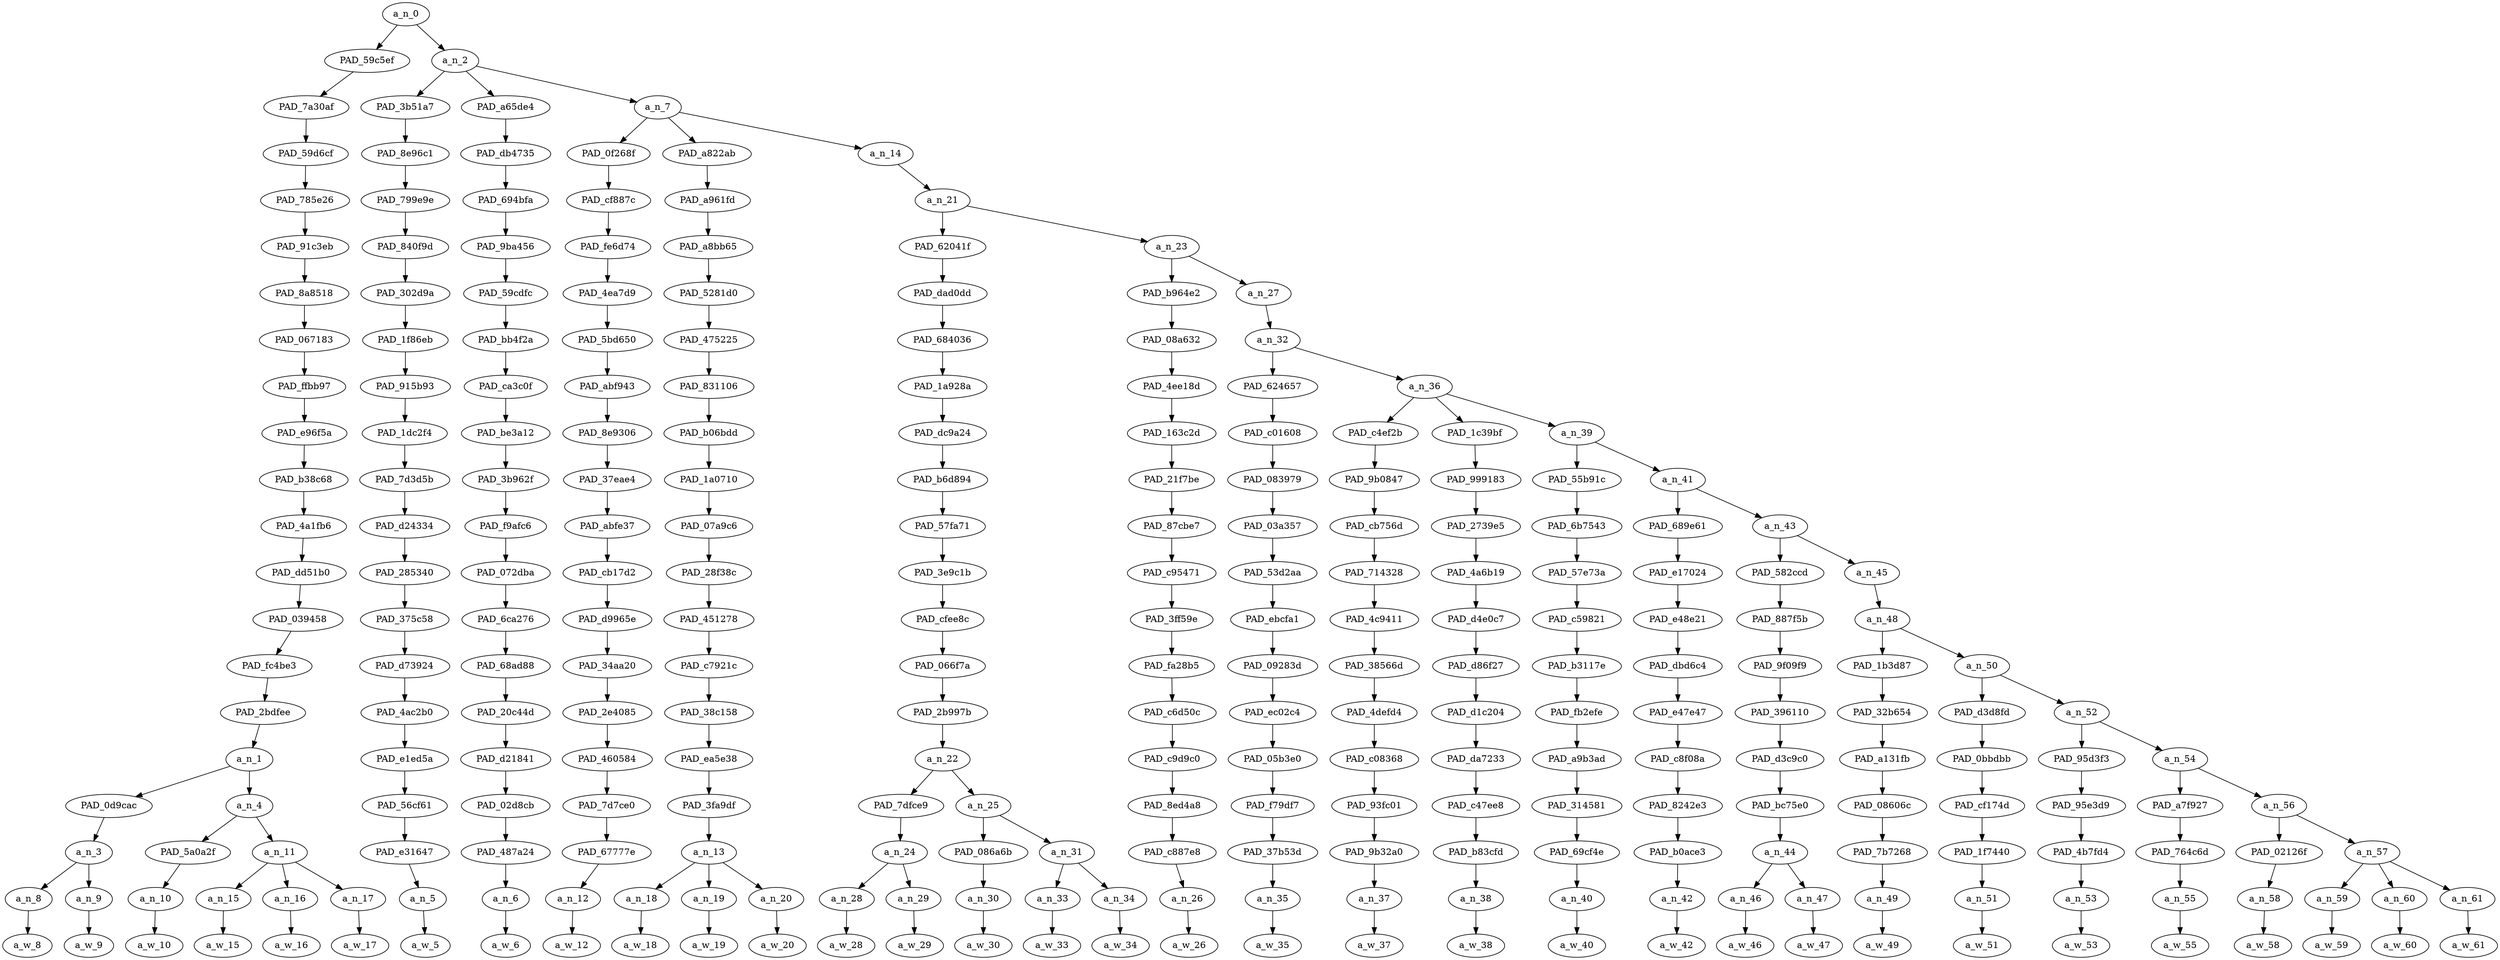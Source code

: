 strict digraph "" {
	a_n_0	[div_dir=1,
		index=0,
		level=20,
		pos="4.922905815972222,20!",
		text_span="[0, 1, 2, 3, 4, 5, 6, 7, 8, 9, 10, 11, 12, 13, 14, 15, 16, 17, 18, 19, 20, 21, 22, 23, 24, 25, 26, 27, 28, 29, 30, 31, 32]",
		value=1.00000000];
	PAD_59c5ef	[div_dir=1,
		index=0,
		level=19,
		pos="1.75,19!",
		text_span="[0, 1, 2, 3, 4, 5]",
		value=0.26150409];
	a_n_0 -> PAD_59c5ef;
	a_n_2	[div_dir=1,
		index=1,
		level=19,
		pos="8.095811631944445,19!",
		text_span="[6, 7, 8, 9, 10, 11, 12, 13, 14, 15, 16, 17, 18, 19, 20, 21, 22, 23, 24, 25, 26, 27, 28, 29, 30, 31, 32]",
		value=0.73830530];
	a_n_0 -> a_n_2;
	PAD_7a30af	[div_dir=1,
		index=0,
		level=18,
		pos="1.75,18!",
		text_span="[0, 1, 2, 3, 4, 5]",
		value=0.26150409];
	PAD_59c5ef -> PAD_7a30af;
	PAD_59d6cf	[div_dir=1,
		index=0,
		level=17,
		pos="1.75,17!",
		text_span="[0, 1, 2, 3, 4, 5]",
		value=0.26150409];
	PAD_7a30af -> PAD_59d6cf;
	PAD_785e26	[div_dir=1,
		index=0,
		level=16,
		pos="1.75,16!",
		text_span="[0, 1, 2, 3, 4, 5]",
		value=0.26150409];
	PAD_59d6cf -> PAD_785e26;
	PAD_91c3eb	[div_dir=1,
		index=0,
		level=15,
		pos="1.75,15!",
		text_span="[0, 1, 2, 3, 4, 5]",
		value=0.26150409];
	PAD_785e26 -> PAD_91c3eb;
	PAD_8a8518	[div_dir=1,
		index=0,
		level=14,
		pos="1.75,14!",
		text_span="[0, 1, 2, 3, 4, 5]",
		value=0.26150409];
	PAD_91c3eb -> PAD_8a8518;
	PAD_067183	[div_dir=1,
		index=0,
		level=13,
		pos="1.75,13!",
		text_span="[0, 1, 2, 3, 4, 5]",
		value=0.26150409];
	PAD_8a8518 -> PAD_067183;
	PAD_ffbb97	[div_dir=1,
		index=0,
		level=12,
		pos="1.75,12!",
		text_span="[0, 1, 2, 3, 4, 5]",
		value=0.26150409];
	PAD_067183 -> PAD_ffbb97;
	PAD_e96f5a	[div_dir=1,
		index=0,
		level=11,
		pos="1.75,11!",
		text_span="[0, 1, 2, 3, 4, 5]",
		value=0.26150409];
	PAD_ffbb97 -> PAD_e96f5a;
	PAD_b38c68	[div_dir=1,
		index=0,
		level=10,
		pos="1.75,10!",
		text_span="[0, 1, 2, 3, 4, 5]",
		value=0.26150409];
	PAD_e96f5a -> PAD_b38c68;
	PAD_4a1fb6	[div_dir=1,
		index=0,
		level=9,
		pos="1.75,9!",
		text_span="[0, 1, 2, 3, 4, 5]",
		value=0.26150409];
	PAD_b38c68 -> PAD_4a1fb6;
	PAD_dd51b0	[div_dir=1,
		index=0,
		level=8,
		pos="1.75,8!",
		text_span="[0, 1, 2, 3, 4, 5]",
		value=0.26150409];
	PAD_4a1fb6 -> PAD_dd51b0;
	PAD_039458	[div_dir=1,
		index=0,
		level=7,
		pos="1.75,7!",
		text_span="[0, 1, 2, 3, 4, 5]",
		value=0.26150409];
	PAD_dd51b0 -> PAD_039458;
	PAD_fc4be3	[div_dir=1,
		index=0,
		level=6,
		pos="1.75,6!",
		text_span="[0, 1, 2, 3, 4, 5]",
		value=0.26150409];
	PAD_039458 -> PAD_fc4be3;
	PAD_2bdfee	[div_dir=1,
		index=0,
		level=5,
		pos="1.75,5!",
		text_span="[0, 1, 2, 3, 4, 5]",
		value=0.26150409];
	PAD_fc4be3 -> PAD_2bdfee;
	a_n_1	[div_dir=1,
		index=0,
		level=4,
		pos="1.75,4!",
		text_span="[0, 1, 2, 3, 4, 5]",
		value=0.26150409];
	PAD_2bdfee -> a_n_1;
	PAD_0d9cac	[div_dir=1,
		index=0,
		level=3,
		pos="0.5,3!",
		text_span="[0, 1]",
		value=0.12715921];
	a_n_1 -> PAD_0d9cac;
	a_n_4	[div_dir=1,
		index=1,
		level=3,
		pos="3.0,3!",
		text_span="[2, 3, 4, 5]",
		value=0.13417190];
	a_n_1 -> a_n_4;
	a_n_3	[div_dir=1,
		index=0,
		level=2,
		pos="0.5,2!",
		text_span="[0, 1]",
		value=0.12715921];
	PAD_0d9cac -> a_n_3;
	a_n_8	[div_dir=1,
		index=0,
		level=1,
		pos="0.0,1!",
		text_span="[0]",
		value=0.07599065];
	a_n_3 -> a_n_8;
	a_n_9	[div_dir=1,
		index=1,
		level=1,
		pos="1.0,1!",
		text_span="[1]",
		value=0.05089942];
	a_n_3 -> a_n_9;
	a_w_8	[div_dir=0,
		index=0,
		level=0,
		pos="0,0!",
		text_span="[0]",
		value="<user>"];
	a_n_8 -> a_w_8;
	a_w_9	[div_dir=0,
		index=1,
		level=0,
		pos="1,0!",
		text_span="[1]",
		value=look];
	a_n_9 -> a_w_9;
	PAD_5a0a2f	[div_dir=1,
		index=1,
		level=2,
		pos="2.0,2!",
		text_span="[2]",
		value=0.02992748];
	a_n_4 -> PAD_5a0a2f;
	a_n_11	[div_dir=1,
		index=2,
		level=2,
		pos="4.0,2!",
		text_span="[3, 4, 5]",
		value=0.10419404];
	a_n_4 -> a_n_11;
	a_n_10	[div_dir=1,
		index=2,
		level=1,
		pos="2.0,1!",
		text_span="[2]",
		value=0.02992748];
	PAD_5a0a2f -> a_n_10;
	a_w_10	[div_dir=0,
		index=2,
		level=0,
		pos="2,0!",
		text_span="[2]",
		value=at];
	a_n_10 -> a_w_10;
	a_n_15	[div_dir=1,
		index=3,
		level=1,
		pos="3.0,1!",
		text_span="[3]",
		value=0.02889941];
	a_n_11 -> a_n_15;
	a_n_16	[div_dir=1,
		index=4,
		level=1,
		pos="4.0,1!",
		text_span="[4]",
		value=0.03746445];
	a_n_11 -> a_n_16;
	a_n_17	[div_dir=-1,
		index=5,
		level=1,
		pos="5.0,1!",
		text_span="[5]",
		value=0.03781536];
	a_n_11 -> a_n_17;
	a_w_15	[div_dir=0,
		index=3,
		level=0,
		pos="3,0!",
		text_span="[3]",
		value=the];
	a_n_15 -> a_w_15;
	a_w_16	[div_dir=0,
		index=4,
		level=0,
		pos="4,0!",
		text_span="[4]",
		value=video];
	a_n_16 -> a_w_16;
	a_w_17	[div_dir=0,
		index=5,
		level=0,
		pos="5,0!",
		text_span="[5]",
		value=spencer];
	a_n_17 -> a_w_17;
	PAD_3b51a7	[div_dir=1,
		index=1,
		level=18,
		pos="6.0,18!",
		text_span="[6]",
		value=0.02157954];
	a_n_2 -> PAD_3b51a7;
	PAD_a65de4	[div_dir=1,
		index=2,
		level=18,
		pos="7.0,18!",
		text_span="[7]",
		value=0.01886965];
	a_n_2 -> PAD_a65de4;
	a_n_7	[div_dir=1,
		index=3,
		level=18,
		pos="11.287434895833334,18!",
		text_span="[8, 9, 10, 11, 12, 13, 14, 15, 16, 17, 18, 19, 20, 21, 22, 23, 24, 25, 26, 27, 28, 29, 30, 31, 32]",
		value=0.69772197];
	a_n_2 -> a_n_7;
	PAD_8e96c1	[div_dir=1,
		index=1,
		level=17,
		pos="6.0,17!",
		text_span="[6]",
		value=0.02157954];
	PAD_3b51a7 -> PAD_8e96c1;
	PAD_799e9e	[div_dir=1,
		index=1,
		level=16,
		pos="6.0,16!",
		text_span="[6]",
		value=0.02157954];
	PAD_8e96c1 -> PAD_799e9e;
	PAD_840f9d	[div_dir=1,
		index=1,
		level=15,
		pos="6.0,15!",
		text_span="[6]",
		value=0.02157954];
	PAD_799e9e -> PAD_840f9d;
	PAD_302d9a	[div_dir=1,
		index=1,
		level=14,
		pos="6.0,14!",
		text_span="[6]",
		value=0.02157954];
	PAD_840f9d -> PAD_302d9a;
	PAD_1f86eb	[div_dir=1,
		index=1,
		level=13,
		pos="6.0,13!",
		text_span="[6]",
		value=0.02157954];
	PAD_302d9a -> PAD_1f86eb;
	PAD_915b93	[div_dir=1,
		index=1,
		level=12,
		pos="6.0,12!",
		text_span="[6]",
		value=0.02157954];
	PAD_1f86eb -> PAD_915b93;
	PAD_1dc2f4	[div_dir=1,
		index=1,
		level=11,
		pos="6.0,11!",
		text_span="[6]",
		value=0.02157954];
	PAD_915b93 -> PAD_1dc2f4;
	PAD_7d3d5b	[div_dir=1,
		index=1,
		level=10,
		pos="6.0,10!",
		text_span="[6]",
		value=0.02157954];
	PAD_1dc2f4 -> PAD_7d3d5b;
	PAD_d24334	[div_dir=1,
		index=1,
		level=9,
		pos="6.0,9!",
		text_span="[6]",
		value=0.02157954];
	PAD_7d3d5b -> PAD_d24334;
	PAD_285340	[div_dir=1,
		index=1,
		level=8,
		pos="6.0,8!",
		text_span="[6]",
		value=0.02157954];
	PAD_d24334 -> PAD_285340;
	PAD_375c58	[div_dir=1,
		index=1,
		level=7,
		pos="6.0,7!",
		text_span="[6]",
		value=0.02157954];
	PAD_285340 -> PAD_375c58;
	PAD_d73924	[div_dir=1,
		index=1,
		level=6,
		pos="6.0,6!",
		text_span="[6]",
		value=0.02157954];
	PAD_375c58 -> PAD_d73924;
	PAD_4ac2b0	[div_dir=1,
		index=1,
		level=5,
		pos="6.0,5!",
		text_span="[6]",
		value=0.02157954];
	PAD_d73924 -> PAD_4ac2b0;
	PAD_e1ed5a	[div_dir=1,
		index=1,
		level=4,
		pos="6.0,4!",
		text_span="[6]",
		value=0.02157954];
	PAD_4ac2b0 -> PAD_e1ed5a;
	PAD_56cf61	[div_dir=1,
		index=2,
		level=3,
		pos="6.0,3!",
		text_span="[6]",
		value=0.02157954];
	PAD_e1ed5a -> PAD_56cf61;
	PAD_e31647	[div_dir=1,
		index=3,
		level=2,
		pos="6.0,2!",
		text_span="[6]",
		value=0.02157954];
	PAD_56cf61 -> PAD_e31647;
	a_n_5	[div_dir=1,
		index=6,
		level=1,
		pos="6.0,1!",
		text_span="[6]",
		value=0.02157954];
	PAD_e31647 -> a_n_5;
	a_w_5	[div_dir=0,
		index=6,
		level=0,
		pos="6,0!",
		text_span="[6]",
		value=did];
	a_n_5 -> a_w_5;
	PAD_db4735	[div_dir=1,
		index=2,
		level=17,
		pos="7.0,17!",
		text_span="[7]",
		value=0.01886965];
	PAD_a65de4 -> PAD_db4735;
	PAD_694bfa	[div_dir=1,
		index=2,
		level=16,
		pos="7.0,16!",
		text_span="[7]",
		value=0.01886965];
	PAD_db4735 -> PAD_694bfa;
	PAD_9ba456	[div_dir=1,
		index=2,
		level=15,
		pos="7.0,15!",
		text_span="[7]",
		value=0.01886965];
	PAD_694bfa -> PAD_9ba456;
	PAD_59cdfc	[div_dir=1,
		index=2,
		level=14,
		pos="7.0,14!",
		text_span="[7]",
		value=0.01886965];
	PAD_9ba456 -> PAD_59cdfc;
	PAD_bb4f2a	[div_dir=1,
		index=2,
		level=13,
		pos="7.0,13!",
		text_span="[7]",
		value=0.01886965];
	PAD_59cdfc -> PAD_bb4f2a;
	PAD_ca3c0f	[div_dir=1,
		index=2,
		level=12,
		pos="7.0,12!",
		text_span="[7]",
		value=0.01886965];
	PAD_bb4f2a -> PAD_ca3c0f;
	PAD_be3a12	[div_dir=1,
		index=2,
		level=11,
		pos="7.0,11!",
		text_span="[7]",
		value=0.01886965];
	PAD_ca3c0f -> PAD_be3a12;
	PAD_3b962f	[div_dir=1,
		index=2,
		level=10,
		pos="7.0,10!",
		text_span="[7]",
		value=0.01886965];
	PAD_be3a12 -> PAD_3b962f;
	PAD_f9afc6	[div_dir=1,
		index=2,
		level=9,
		pos="7.0,9!",
		text_span="[7]",
		value=0.01886965];
	PAD_3b962f -> PAD_f9afc6;
	PAD_072dba	[div_dir=1,
		index=2,
		level=8,
		pos="7.0,8!",
		text_span="[7]",
		value=0.01886965];
	PAD_f9afc6 -> PAD_072dba;
	PAD_6ca276	[div_dir=1,
		index=2,
		level=7,
		pos="7.0,7!",
		text_span="[7]",
		value=0.01886965];
	PAD_072dba -> PAD_6ca276;
	PAD_68ad88	[div_dir=1,
		index=2,
		level=6,
		pos="7.0,6!",
		text_span="[7]",
		value=0.01886965];
	PAD_6ca276 -> PAD_68ad88;
	PAD_20c44d	[div_dir=1,
		index=2,
		level=5,
		pos="7.0,5!",
		text_span="[7]",
		value=0.01886965];
	PAD_68ad88 -> PAD_20c44d;
	PAD_d21841	[div_dir=1,
		index=2,
		level=4,
		pos="7.0,4!",
		text_span="[7]",
		value=0.01886965];
	PAD_20c44d -> PAD_d21841;
	PAD_02d8cb	[div_dir=1,
		index=3,
		level=3,
		pos="7.0,3!",
		text_span="[7]",
		value=0.01886965];
	PAD_d21841 -> PAD_02d8cb;
	PAD_487a24	[div_dir=1,
		index=4,
		level=2,
		pos="7.0,2!",
		text_span="[7]",
		value=0.01886965];
	PAD_02d8cb -> PAD_487a24;
	a_n_6	[div_dir=1,
		index=7,
		level=1,
		pos="7.0,1!",
		text_span="[7]",
		value=0.01886965];
	PAD_487a24 -> a_n_6;
	a_w_6	[div_dir=0,
		index=7,
		level=0,
		pos="7,0!",
		text_span="[7]",
		value=not];
	a_n_6 -> a_w_6;
	PAD_0f268f	[div_dir=-1,
		index=3,
		level=17,
		pos="8.0,17!",
		text_span="[8]",
		value=0.01934427];
	a_n_7 -> PAD_0f268f;
	PAD_a822ab	[div_dir=-1,
		index=4,
		level=17,
		pos="10.0,17!",
		text_span="[9, 10, 11]",
		value=0.12820394];
	a_n_7 -> PAD_a822ab;
	a_n_14	[div_dir=1,
		index=5,
		level=17,
		pos="15.8623046875,17!",
		text_span="[12, 13, 14, 15, 16, 17, 18, 19, 20, 21, 22, 23, 24, 25, 26, 27, 28, 29, 30, 31, 32]",
		value=0.55005012];
	a_n_7 -> a_n_14;
	PAD_cf887c	[div_dir=-1,
		index=3,
		level=16,
		pos="8.0,16!",
		text_span="[8]",
		value=0.01934427];
	PAD_0f268f -> PAD_cf887c;
	PAD_fe6d74	[div_dir=-1,
		index=3,
		level=15,
		pos="8.0,15!",
		text_span="[8]",
		value=0.01934427];
	PAD_cf887c -> PAD_fe6d74;
	PAD_4ea7d9	[div_dir=-1,
		index=3,
		level=14,
		pos="8.0,14!",
		text_span="[8]",
		value=0.01934427];
	PAD_fe6d74 -> PAD_4ea7d9;
	PAD_5bd650	[div_dir=-1,
		index=3,
		level=13,
		pos="8.0,13!",
		text_span="[8]",
		value=0.01934427];
	PAD_4ea7d9 -> PAD_5bd650;
	PAD_abf943	[div_dir=-1,
		index=3,
		level=12,
		pos="8.0,12!",
		text_span="[8]",
		value=0.01934427];
	PAD_5bd650 -> PAD_abf943;
	PAD_8e9306	[div_dir=-1,
		index=3,
		level=11,
		pos="8.0,11!",
		text_span="[8]",
		value=0.01934427];
	PAD_abf943 -> PAD_8e9306;
	PAD_37eae4	[div_dir=-1,
		index=3,
		level=10,
		pos="8.0,10!",
		text_span="[8]",
		value=0.01934427];
	PAD_8e9306 -> PAD_37eae4;
	PAD_abfe37	[div_dir=-1,
		index=3,
		level=9,
		pos="8.0,9!",
		text_span="[8]",
		value=0.01934427];
	PAD_37eae4 -> PAD_abfe37;
	PAD_cb17d2	[div_dir=-1,
		index=3,
		level=8,
		pos="8.0,8!",
		text_span="[8]",
		value=0.01934427];
	PAD_abfe37 -> PAD_cb17d2;
	PAD_d9965e	[div_dir=-1,
		index=3,
		level=7,
		pos="8.0,7!",
		text_span="[8]",
		value=0.01934427];
	PAD_cb17d2 -> PAD_d9965e;
	PAD_34aa20	[div_dir=-1,
		index=3,
		level=6,
		pos="8.0,6!",
		text_span="[8]",
		value=0.01934427];
	PAD_d9965e -> PAD_34aa20;
	PAD_2e4085	[div_dir=-1,
		index=3,
		level=5,
		pos="8.0,5!",
		text_span="[8]",
		value=0.01934427];
	PAD_34aa20 -> PAD_2e4085;
	PAD_460584	[div_dir=-1,
		index=3,
		level=4,
		pos="8.0,4!",
		text_span="[8]",
		value=0.01934427];
	PAD_2e4085 -> PAD_460584;
	PAD_7d7ce0	[div_dir=-1,
		index=4,
		level=3,
		pos="8.0,3!",
		text_span="[8]",
		value=0.01934427];
	PAD_460584 -> PAD_7d7ce0;
	PAD_67777e	[div_dir=-1,
		index=5,
		level=2,
		pos="8.0,2!",
		text_span="[8]",
		value=0.01934427];
	PAD_7d7ce0 -> PAD_67777e;
	a_n_12	[div_dir=-1,
		index=8,
		level=1,
		pos="8.0,1!",
		text_span="[8]",
		value=0.01934427];
	PAD_67777e -> a_n_12;
	a_w_12	[div_dir=0,
		index=8,
		level=0,
		pos="8,0!",
		text_span="[8]",
		value=do];
	a_n_12 -> a_w_12;
	PAD_a961fd	[div_dir=-1,
		index=4,
		level=16,
		pos="10.0,16!",
		text_span="[9, 10, 11]",
		value=0.12820394];
	PAD_a822ab -> PAD_a961fd;
	PAD_a8bb65	[div_dir=-1,
		index=4,
		level=15,
		pos="10.0,15!",
		text_span="[9, 10, 11]",
		value=0.12820394];
	PAD_a961fd -> PAD_a8bb65;
	PAD_5281d0	[div_dir=-1,
		index=4,
		level=14,
		pos="10.0,14!",
		text_span="[9, 10, 11]",
		value=0.12820394];
	PAD_a8bb65 -> PAD_5281d0;
	PAD_475225	[div_dir=-1,
		index=4,
		level=13,
		pos="10.0,13!",
		text_span="[9, 10, 11]",
		value=0.12820394];
	PAD_5281d0 -> PAD_475225;
	PAD_831106	[div_dir=-1,
		index=4,
		level=12,
		pos="10.0,12!",
		text_span="[9, 10, 11]",
		value=0.12820394];
	PAD_475225 -> PAD_831106;
	PAD_b06bdd	[div_dir=-1,
		index=4,
		level=11,
		pos="10.0,11!",
		text_span="[9, 10, 11]",
		value=0.12820394];
	PAD_831106 -> PAD_b06bdd;
	PAD_1a0710	[div_dir=-1,
		index=4,
		level=10,
		pos="10.0,10!",
		text_span="[9, 10, 11]",
		value=0.12820394];
	PAD_b06bdd -> PAD_1a0710;
	PAD_07a9c6	[div_dir=-1,
		index=4,
		level=9,
		pos="10.0,9!",
		text_span="[9, 10, 11]",
		value=0.12820394];
	PAD_1a0710 -> PAD_07a9c6;
	PAD_28f38c	[div_dir=-1,
		index=4,
		level=8,
		pos="10.0,8!",
		text_span="[9, 10, 11]",
		value=0.12820394];
	PAD_07a9c6 -> PAD_28f38c;
	PAD_451278	[div_dir=-1,
		index=4,
		level=7,
		pos="10.0,7!",
		text_span="[9, 10, 11]",
		value=0.12820394];
	PAD_28f38c -> PAD_451278;
	PAD_c7921c	[div_dir=-1,
		index=4,
		level=6,
		pos="10.0,6!",
		text_span="[9, 10, 11]",
		value=0.12820394];
	PAD_451278 -> PAD_c7921c;
	PAD_38c158	[div_dir=-1,
		index=4,
		level=5,
		pos="10.0,5!",
		text_span="[9, 10, 11]",
		value=0.12820394];
	PAD_c7921c -> PAD_38c158;
	PAD_ea5e38	[div_dir=-1,
		index=4,
		level=4,
		pos="10.0,4!",
		text_span="[9, 10, 11]",
		value=0.12820394];
	PAD_38c158 -> PAD_ea5e38;
	PAD_3fa9df	[div_dir=-1,
		index=5,
		level=3,
		pos="10.0,3!",
		text_span="[9, 10, 11]",
		value=0.12820394];
	PAD_ea5e38 -> PAD_3fa9df;
	a_n_13	[div_dir=-1,
		index=6,
		level=2,
		pos="10.0,2!",
		text_span="[9, 10, 11]",
		value=0.12820394];
	PAD_3fa9df -> a_n_13;
	a_n_18	[div_dir=1,
		index=9,
		level=1,
		pos="9.0,1!",
		text_span="[9]",
		value=0.02279839];
	a_n_13 -> a_n_18;
	a_n_19	[div_dir=-1,
		index=10,
		level=1,
		pos="10.0,1!",
		text_span="[10]",
		value=0.07036599];
	a_n_13 -> a_n_19;
	a_n_20	[div_dir=1,
		index=11,
		level=1,
		pos="11.0,1!",
		text_span="[11]",
		value=0.03497830];
	a_n_13 -> a_n_20;
	a_w_18	[div_dir=0,
		index=9,
		level=0,
		pos="9,0!",
		text_span="[9]",
		value=a];
	a_n_18 -> a_w_18;
	a_w_19	[div_dir=0,
		index=10,
		level=0,
		pos="10,0!",
		text_span="[10]",
		value=nazi];
	a_n_19 -> a_w_19;
	a_w_20	[div_dir=0,
		index=11,
		level=0,
		pos="11,0!",
		text_span="[11]",
		value=salute];
	a_n_20 -> a_w_20;
	a_n_21	[div_dir=1,
		index=5,
		level=16,
		pos="15.8623046875,16!",
		text_span="[12, 13, 14, 15, 16, 17, 18, 19, 20, 21, 22, 23, 24, 25, 26, 27, 28, 29, 30, 31, 32]",
		value=0.54988863];
	a_n_14 -> a_n_21;
	PAD_62041f	[div_dir=1,
		index=5,
		level=15,
		pos="13.625,15!",
		text_span="[12, 13, 14, 15, 16]",
		value=0.11213892];
	a_n_21 -> PAD_62041f;
	a_n_23	[div_dir=1,
		index=6,
		level=15,
		pos="18.099609375,15!",
		text_span="[17, 18, 19, 20, 21, 22, 23, 24, 25, 26, 27, 28, 29, 30, 31, 32]",
		value=0.43758822];
	a_n_21 -> a_n_23;
	PAD_dad0dd	[div_dir=1,
		index=5,
		level=14,
		pos="13.625,14!",
		text_span="[12, 13, 14, 15, 16]",
		value=0.11213892];
	PAD_62041f -> PAD_dad0dd;
	PAD_684036	[div_dir=1,
		index=5,
		level=13,
		pos="13.625,13!",
		text_span="[12, 13, 14, 15, 16]",
		value=0.11213892];
	PAD_dad0dd -> PAD_684036;
	PAD_1a928a	[div_dir=1,
		index=5,
		level=12,
		pos="13.625,12!",
		text_span="[12, 13, 14, 15, 16]",
		value=0.11213892];
	PAD_684036 -> PAD_1a928a;
	PAD_dc9a24	[div_dir=1,
		index=5,
		level=11,
		pos="13.625,11!",
		text_span="[12, 13, 14, 15, 16]",
		value=0.11213892];
	PAD_1a928a -> PAD_dc9a24;
	PAD_b6d894	[div_dir=1,
		index=5,
		level=10,
		pos="13.625,10!",
		text_span="[12, 13, 14, 15, 16]",
		value=0.11213892];
	PAD_dc9a24 -> PAD_b6d894;
	PAD_57fa71	[div_dir=1,
		index=5,
		level=9,
		pos="13.625,9!",
		text_span="[12, 13, 14, 15, 16]",
		value=0.11213892];
	PAD_b6d894 -> PAD_57fa71;
	PAD_3e9c1b	[div_dir=1,
		index=5,
		level=8,
		pos="13.625,8!",
		text_span="[12, 13, 14, 15, 16]",
		value=0.11213892];
	PAD_57fa71 -> PAD_3e9c1b;
	PAD_cfee8c	[div_dir=1,
		index=5,
		level=7,
		pos="13.625,7!",
		text_span="[12, 13, 14, 15, 16]",
		value=0.11213892];
	PAD_3e9c1b -> PAD_cfee8c;
	PAD_066f7a	[div_dir=1,
		index=5,
		level=6,
		pos="13.625,6!",
		text_span="[12, 13, 14, 15, 16]",
		value=0.11213892];
	PAD_cfee8c -> PAD_066f7a;
	PAD_2b997b	[div_dir=1,
		index=5,
		level=5,
		pos="13.625,5!",
		text_span="[12, 13, 14, 15, 16]",
		value=0.11213892];
	PAD_066f7a -> PAD_2b997b;
	a_n_22	[div_dir=1,
		index=5,
		level=4,
		pos="13.625,4!",
		text_span="[12, 13, 14, 15, 16]",
		value=0.11213892];
	PAD_2b997b -> a_n_22;
	PAD_7dfce9	[div_dir=1,
		index=6,
		level=3,
		pos="12.5,3!",
		text_span="[12, 13]",
		value=0.04553503];
	a_n_22 -> PAD_7dfce9;
	a_n_25	[div_dir=1,
		index=7,
		level=3,
		pos="14.75,3!",
		text_span="[14, 15, 16]",
		value=0.06642541];
	a_n_22 -> a_n_25;
	a_n_24	[div_dir=1,
		index=7,
		level=2,
		pos="12.5,2!",
		text_span="[12, 13]",
		value=0.04553503];
	PAD_7dfce9 -> a_n_24;
	a_n_28	[div_dir=1,
		index=12,
		level=1,
		pos="12.0,1!",
		text_span="[12]",
		value=0.02069393];
	a_n_24 -> a_n_28;
	a_n_29	[div_dir=1,
		index=13,
		level=1,
		pos="13.0,1!",
		text_span="[13]",
		value=0.02474495];
	a_n_24 -> a_n_29;
	a_w_28	[div_dir=0,
		index=12,
		level=0,
		pos="12,0!",
		text_span="[12]",
		value=a1];
	a_n_28 -> a_w_28;
	a_w_29	[div_dir=0,
		index=13,
		level=0,
		pos="13,0!",
		text_span="[13]",
		value=few];
	a_n_29 -> a_w_29;
	PAD_086a6b	[div_dir=1,
		index=8,
		level=2,
		pos="14.0,2!",
		text_span="[14]",
		value=0.01981079];
	a_n_25 -> PAD_086a6b;
	a_n_31	[div_dir=1,
		index=9,
		level=2,
		pos="15.5,2!",
		text_span="[15, 16]",
		value=0.04646235];
	a_n_25 -> a_n_31;
	a_n_30	[div_dir=1,
		index=14,
		level=1,
		pos="14.0,1!",
		text_span="[14]",
		value=0.01981079];
	PAD_086a6b -> a_n_30;
	a_w_30	[div_dir=0,
		index=14,
		level=0,
		pos="14,0!",
		text_span="[14]",
		value=in];
	a_n_30 -> a_w_30;
	a_n_33	[div_dir=1,
		index=15,
		level=1,
		pos="15.0,1!",
		text_span="[15]",
		value=0.02088132];
	a_n_31 -> a_n_33;
	a_n_34	[div_dir=1,
		index=16,
		level=1,
		pos="16.0,1!",
		text_span="[16]",
		value=0.02544482];
	a_n_31 -> a_n_34;
	a_w_33	[div_dir=0,
		index=15,
		level=0,
		pos="15,0!",
		text_span="[15]",
		value=the1];
	a_n_33 -> a_w_33;
	a_w_34	[div_dir=0,
		index=16,
		level=0,
		pos="16,0!",
		text_span="[16]",
		value=audience];
	a_n_34 -> a_w_34;
	PAD_b964e2	[div_dir=1,
		index=6,
		level=14,
		pos="17.0,14!",
		text_span="[17]",
		value=0.02261497];
	a_n_23 -> PAD_b964e2;
	a_n_27	[div_dir=1,
		index=7,
		level=14,
		pos="19.19921875,14!",
		text_span="[18, 19, 20, 21, 22, 23, 24, 25, 26, 27, 28, 29, 30, 31, 32]",
		value=0.41488624];
	a_n_23 -> a_n_27;
	PAD_08a632	[div_dir=1,
		index=6,
		level=13,
		pos="17.0,13!",
		text_span="[17]",
		value=0.02261497];
	PAD_b964e2 -> PAD_08a632;
	PAD_4ee18d	[div_dir=1,
		index=6,
		level=12,
		pos="17.0,12!",
		text_span="[17]",
		value=0.02261497];
	PAD_08a632 -> PAD_4ee18d;
	PAD_163c2d	[div_dir=1,
		index=6,
		level=11,
		pos="17.0,11!",
		text_span="[17]",
		value=0.02261497];
	PAD_4ee18d -> PAD_163c2d;
	PAD_21f7be	[div_dir=1,
		index=6,
		level=10,
		pos="17.0,10!",
		text_span="[17]",
		value=0.02261497];
	PAD_163c2d -> PAD_21f7be;
	PAD_87cbe7	[div_dir=1,
		index=6,
		level=9,
		pos="17.0,9!",
		text_span="[17]",
		value=0.02261497];
	PAD_21f7be -> PAD_87cbe7;
	PAD_c95471	[div_dir=1,
		index=6,
		level=8,
		pos="17.0,8!",
		text_span="[17]",
		value=0.02261497];
	PAD_87cbe7 -> PAD_c95471;
	PAD_3ff59e	[div_dir=1,
		index=6,
		level=7,
		pos="17.0,7!",
		text_span="[17]",
		value=0.02261497];
	PAD_c95471 -> PAD_3ff59e;
	PAD_fa28b5	[div_dir=1,
		index=6,
		level=6,
		pos="17.0,6!",
		text_span="[17]",
		value=0.02261497];
	PAD_3ff59e -> PAD_fa28b5;
	PAD_c6d50c	[div_dir=1,
		index=6,
		level=5,
		pos="17.0,5!",
		text_span="[17]",
		value=0.02261497];
	PAD_fa28b5 -> PAD_c6d50c;
	PAD_c9d9c0	[div_dir=1,
		index=6,
		level=4,
		pos="17.0,4!",
		text_span="[17]",
		value=0.02261497];
	PAD_c6d50c -> PAD_c9d9c0;
	PAD_8ed4a8	[div_dir=1,
		index=8,
		level=3,
		pos="17.0,3!",
		text_span="[17]",
		value=0.02261497];
	PAD_c9d9c0 -> PAD_8ed4a8;
	PAD_c887e8	[div_dir=1,
		index=10,
		level=2,
		pos="17.0,2!",
		text_span="[17]",
		value=0.02261497];
	PAD_8ed4a8 -> PAD_c887e8;
	a_n_26	[div_dir=1,
		index=17,
		level=1,
		pos="17.0,1!",
		text_span="[17]",
		value=0.02261497];
	PAD_c887e8 -> a_n_26;
	a_w_26	[div_dir=0,
		index=17,
		level=0,
		pos="17,0!",
		text_span="[17]",
		value=did1];
	a_n_26 -> a_w_26;
	a_n_32	[div_dir=1,
		index=7,
		level=13,
		pos="19.19921875,13!",
		text_span="[18, 19, 20, 21, 22, 23, 24, 25, 26, 27, 28, 29, 30, 31, 32]",
		value=0.41482564];
	a_n_27 -> a_n_32;
	PAD_624657	[div_dir=-1,
		index=7,
		level=12,
		pos="18.0,12!",
		text_span="[18]",
		value=0.03038237];
	a_n_32 -> PAD_624657;
	a_n_36	[div_dir=1,
		index=8,
		level=12,
		pos="20.3984375,12!",
		text_span="[19, 20, 21, 22, 23, 24, 25, 26, 27, 28, 29, 30, 31, 32]",
		value=0.38438265];
	a_n_32 -> a_n_36;
	PAD_c01608	[div_dir=-1,
		index=7,
		level=11,
		pos="18.0,11!",
		text_span="[18]",
		value=0.03038237];
	PAD_624657 -> PAD_c01608;
	PAD_083979	[div_dir=-1,
		index=7,
		level=10,
		pos="18.0,10!",
		text_span="[18]",
		value=0.03038237];
	PAD_c01608 -> PAD_083979;
	PAD_03a357	[div_dir=-1,
		index=7,
		level=9,
		pos="18.0,9!",
		text_span="[18]",
		value=0.03038237];
	PAD_083979 -> PAD_03a357;
	PAD_53d2aa	[div_dir=-1,
		index=7,
		level=8,
		pos="18.0,8!",
		text_span="[18]",
		value=0.03038237];
	PAD_03a357 -> PAD_53d2aa;
	PAD_ebcfa1	[div_dir=-1,
		index=7,
		level=7,
		pos="18.0,7!",
		text_span="[18]",
		value=0.03038237];
	PAD_53d2aa -> PAD_ebcfa1;
	PAD_09283d	[div_dir=-1,
		index=7,
		level=6,
		pos="18.0,6!",
		text_span="[18]",
		value=0.03038237];
	PAD_ebcfa1 -> PAD_09283d;
	PAD_ec02c4	[div_dir=-1,
		index=7,
		level=5,
		pos="18.0,5!",
		text_span="[18]",
		value=0.03038237];
	PAD_09283d -> PAD_ec02c4;
	PAD_05b3e0	[div_dir=-1,
		index=7,
		level=4,
		pos="18.0,4!",
		text_span="[18]",
		value=0.03038237];
	PAD_ec02c4 -> PAD_05b3e0;
	PAD_f79df7	[div_dir=-1,
		index=9,
		level=3,
		pos="18.0,3!",
		text_span="[18]",
		value=0.03038237];
	PAD_05b3e0 -> PAD_f79df7;
	PAD_37b53d	[div_dir=-1,
		index=11,
		level=2,
		pos="18.0,2!",
		text_span="[18]",
		value=0.03038237];
	PAD_f79df7 -> PAD_37b53d;
	a_n_35	[div_dir=-1,
		index=18,
		level=1,
		pos="18.0,1!",
		text_span="[18]",
		value=0.03038237];
	PAD_37b53d -> a_n_35;
	a_w_35	[div_dir=0,
		index=18,
		level=0,
		pos="18,0!",
		text_span="[18]",
		value=spencer1];
	a_n_35 -> a_w_35;
	PAD_c4ef2b	[div_dir=1,
		index=8,
		level=11,
		pos="19.0,11!",
		text_span="[19]",
		value=0.02280072];
	a_n_36 -> PAD_c4ef2b;
	PAD_1c39bf	[div_dir=1,
		index=9,
		level=11,
		pos="20.0,11!",
		text_span="[20]",
		value=0.01757533];
	a_n_36 -> PAD_1c39bf;
	a_n_39	[div_dir=1,
		index=10,
		level=11,
		pos="22.1953125,11!",
		text_span="[21, 22, 23, 24, 25, 26, 27, 28, 29, 30, 31, 32]",
		value=0.34393656];
	a_n_36 -> a_n_39;
	PAD_9b0847	[div_dir=1,
		index=8,
		level=10,
		pos="19.0,10!",
		text_span="[19]",
		value=0.02280072];
	PAD_c4ef2b -> PAD_9b0847;
	PAD_cb756d	[div_dir=1,
		index=8,
		level=9,
		pos="19.0,9!",
		text_span="[19]",
		value=0.02280072];
	PAD_9b0847 -> PAD_cb756d;
	PAD_714328	[div_dir=1,
		index=8,
		level=8,
		pos="19.0,8!",
		text_span="[19]",
		value=0.02280072];
	PAD_cb756d -> PAD_714328;
	PAD_4c9411	[div_dir=1,
		index=8,
		level=7,
		pos="19.0,7!",
		text_span="[19]",
		value=0.02280072];
	PAD_714328 -> PAD_4c9411;
	PAD_38566d	[div_dir=1,
		index=8,
		level=6,
		pos="19.0,6!",
		text_span="[19]",
		value=0.02280072];
	PAD_4c9411 -> PAD_38566d;
	PAD_4defd4	[div_dir=1,
		index=8,
		level=5,
		pos="19.0,5!",
		text_span="[19]",
		value=0.02280072];
	PAD_38566d -> PAD_4defd4;
	PAD_c08368	[div_dir=1,
		index=8,
		level=4,
		pos="19.0,4!",
		text_span="[19]",
		value=0.02280072];
	PAD_4defd4 -> PAD_c08368;
	PAD_93fc01	[div_dir=1,
		index=10,
		level=3,
		pos="19.0,3!",
		text_span="[19]",
		value=0.02280072];
	PAD_c08368 -> PAD_93fc01;
	PAD_9b32a0	[div_dir=1,
		index=12,
		level=2,
		pos="19.0,2!",
		text_span="[19]",
		value=0.02280072];
	PAD_93fc01 -> PAD_9b32a0;
	a_n_37	[div_dir=1,
		index=19,
		level=1,
		pos="19.0,1!",
		text_span="[19]",
		value=0.02280072];
	PAD_9b32a0 -> a_n_37;
	a_w_37	[div_dir=0,
		index=19,
		level=0,
		pos="19,0!",
		text_span="[19]",
		value=is];
	a_n_37 -> a_w_37;
	PAD_999183	[div_dir=1,
		index=9,
		level=10,
		pos="20.0,10!",
		text_span="[20]",
		value=0.01757533];
	PAD_1c39bf -> PAD_999183;
	PAD_2739e5	[div_dir=1,
		index=9,
		level=9,
		pos="20.0,9!",
		text_span="[20]",
		value=0.01757533];
	PAD_999183 -> PAD_2739e5;
	PAD_4a6b19	[div_dir=1,
		index=9,
		level=8,
		pos="20.0,8!",
		text_span="[20]",
		value=0.01757533];
	PAD_2739e5 -> PAD_4a6b19;
	PAD_d4e0c7	[div_dir=1,
		index=9,
		level=7,
		pos="20.0,7!",
		text_span="[20]",
		value=0.01757533];
	PAD_4a6b19 -> PAD_d4e0c7;
	PAD_d86f27	[div_dir=1,
		index=9,
		level=6,
		pos="20.0,6!",
		text_span="[20]",
		value=0.01757533];
	PAD_d4e0c7 -> PAD_d86f27;
	PAD_d1c204	[div_dir=1,
		index=9,
		level=5,
		pos="20.0,5!",
		text_span="[20]",
		value=0.01757533];
	PAD_d86f27 -> PAD_d1c204;
	PAD_da7233	[div_dir=1,
		index=9,
		level=4,
		pos="20.0,4!",
		text_span="[20]",
		value=0.01757533];
	PAD_d1c204 -> PAD_da7233;
	PAD_c47ee8	[div_dir=1,
		index=11,
		level=3,
		pos="20.0,3!",
		text_span="[20]",
		value=0.01757533];
	PAD_da7233 -> PAD_c47ee8;
	PAD_b83cfd	[div_dir=1,
		index=13,
		level=2,
		pos="20.0,2!",
		text_span="[20]",
		value=0.01757533];
	PAD_c47ee8 -> PAD_b83cfd;
	a_n_38	[div_dir=1,
		index=20,
		level=1,
		pos="20.0,1!",
		text_span="[20]",
		value=0.01757533];
	PAD_b83cfd -> a_n_38;
	a_w_38	[div_dir=0,
		index=20,
		level=0,
		pos="20,0!",
		text_span="[20]",
		value=not1];
	a_n_38 -> a_w_38;
	PAD_55b91c	[div_dir=-1,
		index=10,
		level=10,
		pos="21.0,10!",
		text_span="[21]",
		value=0.02180683];
	a_n_39 -> PAD_55b91c;
	a_n_41	[div_dir=1,
		index=11,
		level=10,
		pos="23.390625,10!",
		text_span="[22, 23, 24, 25, 26, 27, 28, 29, 30, 31, 32]",
		value=0.32211176];
	a_n_39 -> a_n_41;
	PAD_6b7543	[div_dir=-1,
		index=10,
		level=9,
		pos="21.0,9!",
		text_span="[21]",
		value=0.02180683];
	PAD_55b91c -> PAD_6b7543;
	PAD_57e73a	[div_dir=-1,
		index=10,
		level=8,
		pos="21.0,8!",
		text_span="[21]",
		value=0.02180683];
	PAD_6b7543 -> PAD_57e73a;
	PAD_c59821	[div_dir=-1,
		index=10,
		level=7,
		pos="21.0,7!",
		text_span="[21]",
		value=0.02180683];
	PAD_57e73a -> PAD_c59821;
	PAD_b3117e	[div_dir=-1,
		index=10,
		level=6,
		pos="21.0,6!",
		text_span="[21]",
		value=0.02180683];
	PAD_c59821 -> PAD_b3117e;
	PAD_fb2efe	[div_dir=-1,
		index=10,
		level=5,
		pos="21.0,5!",
		text_span="[21]",
		value=0.02180683];
	PAD_b3117e -> PAD_fb2efe;
	PAD_a9b3ad	[div_dir=-1,
		index=10,
		level=4,
		pos="21.0,4!",
		text_span="[21]",
		value=0.02180683];
	PAD_fb2efe -> PAD_a9b3ad;
	PAD_314581	[div_dir=-1,
		index=12,
		level=3,
		pos="21.0,3!",
		text_span="[21]",
		value=0.02180683];
	PAD_a9b3ad -> PAD_314581;
	PAD_69cf4e	[div_dir=-1,
		index=14,
		level=2,
		pos="21.0,2!",
		text_span="[21]",
		value=0.02180683];
	PAD_314581 -> PAD_69cf4e;
	a_n_40	[div_dir=-1,
		index=21,
		level=1,
		pos="21.0,1!",
		text_span="[21]",
		value=0.02180683];
	PAD_69cf4e -> a_n_40;
	a_w_40	[div_dir=0,
		index=21,
		level=0,
		pos="21,0!",
		text_span="[21]",
		value=responsible];
	a_n_40 -> a_w_40;
	PAD_689e61	[div_dir=1,
		index=11,
		level=9,
		pos="22.0,9!",
		text_span="[22]",
		value=0.01741943];
	a_n_41 -> PAD_689e61;
	a_n_43	[div_dir=1,
		index=12,
		level=9,
		pos="24.78125,9!",
		text_span="[23, 24, 25, 26, 27, 28, 29, 30, 31, 32]",
		value=0.30465817];
	a_n_41 -> a_n_43;
	PAD_e17024	[div_dir=1,
		index=11,
		level=8,
		pos="22.0,8!",
		text_span="[22]",
		value=0.01741943];
	PAD_689e61 -> PAD_e17024;
	PAD_e48e21	[div_dir=1,
		index=11,
		level=7,
		pos="22.0,7!",
		text_span="[22]",
		value=0.01741943];
	PAD_e17024 -> PAD_e48e21;
	PAD_dbd6c4	[div_dir=1,
		index=11,
		level=6,
		pos="22.0,6!",
		text_span="[22]",
		value=0.01741943];
	PAD_e48e21 -> PAD_dbd6c4;
	PAD_e47e47	[div_dir=1,
		index=11,
		level=5,
		pos="22.0,5!",
		text_span="[22]",
		value=0.01741943];
	PAD_dbd6c4 -> PAD_e47e47;
	PAD_c8f08a	[div_dir=1,
		index=11,
		level=4,
		pos="22.0,4!",
		text_span="[22]",
		value=0.01741943];
	PAD_e47e47 -> PAD_c8f08a;
	PAD_8242e3	[div_dir=1,
		index=13,
		level=3,
		pos="22.0,3!",
		text_span="[22]",
		value=0.01741943];
	PAD_c8f08a -> PAD_8242e3;
	PAD_b0ace3	[div_dir=1,
		index=15,
		level=2,
		pos="22.0,2!",
		text_span="[22]",
		value=0.01741943];
	PAD_8242e3 -> PAD_b0ace3;
	a_n_42	[div_dir=1,
		index=22,
		level=1,
		pos="22.0,1!",
		text_span="[22]",
		value=0.01741943];
	PAD_b0ace3 -> a_n_42;
	a_w_42	[div_dir=0,
		index=22,
		level=0,
		pos="22,0!",
		text_span="[22]",
		value=for];
	a_n_42 -> a_w_42;
	PAD_582ccd	[div_dir=1,
		index=12,
		level=8,
		pos="23.5,8!",
		text_span="[23, 24]",
		value=0.04991307];
	a_n_43 -> PAD_582ccd;
	a_n_45	[div_dir=-1,
		index=13,
		level=8,
		pos="26.0625,8!",
		text_span="[25, 26, 27, 28, 29, 30, 31, 32]",
		value=0.25472916];
	a_n_43 -> a_n_45;
	PAD_887f5b	[div_dir=1,
		index=12,
		level=7,
		pos="23.5,7!",
		text_span="[23, 24]",
		value=0.04991307];
	PAD_582ccd -> PAD_887f5b;
	PAD_9f09f9	[div_dir=1,
		index=12,
		level=6,
		pos="23.5,6!",
		text_span="[23, 24]",
		value=0.04991307];
	PAD_887f5b -> PAD_9f09f9;
	PAD_396110	[div_dir=1,
		index=12,
		level=5,
		pos="23.5,5!",
		text_span="[23, 24]",
		value=0.04991307];
	PAD_9f09f9 -> PAD_396110;
	PAD_d3c9c0	[div_dir=1,
		index=12,
		level=4,
		pos="23.5,4!",
		text_span="[23, 24]",
		value=0.04991307];
	PAD_396110 -> PAD_d3c9c0;
	PAD_bc75e0	[div_dir=1,
		index=14,
		level=3,
		pos="23.5,3!",
		text_span="[23, 24]",
		value=0.04991307];
	PAD_d3c9c0 -> PAD_bc75e0;
	a_n_44	[div_dir=1,
		index=16,
		level=2,
		pos="23.5,2!",
		text_span="[23, 24]",
		value=0.04991307];
	PAD_bc75e0 -> a_n_44;
	a_n_46	[div_dir=-1,
		index=23,
		level=1,
		pos="23.0,1!",
		text_span="[23]",
		value=0.01996707];
	a_n_44 -> a_n_46;
	a_n_47	[div_dir=1,
		index=24,
		level=1,
		pos="24.0,1!",
		text_span="[24]",
		value=0.02970490];
	a_n_44 -> a_n_47;
	a_w_46	[div_dir=0,
		index=23,
		level=0,
		pos="23,0!",
		text_span="[23]",
		value=the2];
	a_n_46 -> a_w_46;
	a_w_47	[div_dir=0,
		index=24,
		level=0,
		pos="24,0!",
		text_span="[24]",
		value=audience1];
	a_n_47 -> a_w_47;
	a_n_48	[div_dir=-1,
		index=13,
		level=7,
		pos="26.0625,7!",
		text_span="[25, 26, 27, 28, 29, 30, 31, 32]",
		value=0.25463277];
	a_n_45 -> a_n_48;
	PAD_1b3d87	[div_dir=-1,
		index=13,
		level=6,
		pos="25.0,6!",
		text_span="[25]",
		value=0.03504299];
	a_n_48 -> PAD_1b3d87;
	a_n_50	[div_dir=-1,
		index=14,
		level=6,
		pos="27.125,6!",
		text_span="[26, 27, 28, 29, 30, 31, 32]",
		value=0.21949338];
	a_n_48 -> a_n_50;
	PAD_32b654	[div_dir=-1,
		index=13,
		level=5,
		pos="25.0,5!",
		text_span="[25]",
		value=0.03504299];
	PAD_1b3d87 -> PAD_32b654;
	PAD_a131fb	[div_dir=-1,
		index=13,
		level=4,
		pos="25.0,4!",
		text_span="[25]",
		value=0.03504299];
	PAD_32b654 -> PAD_a131fb;
	PAD_08606c	[div_dir=-1,
		index=15,
		level=3,
		pos="25.0,3!",
		text_span="[25]",
		value=0.03504299];
	PAD_a131fb -> PAD_08606c;
	PAD_7b7268	[div_dir=-1,
		index=17,
		level=2,
		pos="25.0,2!",
		text_span="[25]",
		value=0.03504299];
	PAD_08606c -> PAD_7b7268;
	a_n_49	[div_dir=-1,
		index=25,
		level=1,
		pos="25.0,1!",
		text_span="[25]",
		value=0.03504299];
	PAD_7b7268 -> a_n_49;
	a_w_49	[div_dir=0,
		index=25,
		level=0,
		pos="25,0!",
		text_span="[25]",
		value=you];
	a_n_49 -> a_w_49;
	PAD_d3d8fd	[div_dir=1,
		index=14,
		level=5,
		pos="26.0,5!",
		text_span="[26]",
		value=0.02302549];
	a_n_50 -> PAD_d3d8fd;
	a_n_52	[div_dir=-1,
		index=15,
		level=5,
		pos="28.25,5!",
		text_span="[27, 28, 29, 30, 31, 32]",
		value=0.19645701];
	a_n_50 -> a_n_52;
	PAD_0bbdbb	[div_dir=1,
		index=14,
		level=4,
		pos="26.0,4!",
		text_span="[26]",
		value=0.02302549];
	PAD_d3d8fd -> PAD_0bbdbb;
	PAD_cf174d	[div_dir=1,
		index=16,
		level=3,
		pos="26.0,3!",
		text_span="[26]",
		value=0.02302549];
	PAD_0bbdbb -> PAD_cf174d;
	PAD_1f7440	[div_dir=1,
		index=18,
		level=2,
		pos="26.0,2!",
		text_span="[26]",
		value=0.02302549];
	PAD_cf174d -> PAD_1f7440;
	a_n_51	[div_dir=1,
		index=26,
		level=1,
		pos="26.0,1!",
		text_span="[26]",
		value=0.02302549];
	PAD_1f7440 -> a_n_51;
	a_w_51	[div_dir=0,
		index=26,
		level=0,
		pos="26,0!",
		text_span="[26]",
		value=are];
	a_n_51 -> a_w_51;
	PAD_95d3f3	[div_dir=1,
		index=15,
		level=4,
		pos="27.0,4!",
		text_span="[27]",
		value=0.02552376];
	a_n_52 -> PAD_95d3f3;
	a_n_54	[div_dir=-1,
		index=16,
		level=4,
		pos="29.5,4!",
		text_span="[28, 29, 30, 31, 32]",
		value=0.17090451];
	a_n_52 -> a_n_54;
	PAD_95e3d9	[div_dir=1,
		index=17,
		level=3,
		pos="27.0,3!",
		text_span="[27]",
		value=0.02552376];
	PAD_95d3f3 -> PAD_95e3d9;
	PAD_4b7fd4	[div_dir=1,
		index=19,
		level=2,
		pos="27.0,2!",
		text_span="[27]",
		value=0.02552376];
	PAD_95e3d9 -> PAD_4b7fd4;
	a_n_53	[div_dir=1,
		index=27,
		level=1,
		pos="27.0,1!",
		text_span="[27]",
		value=0.02552376];
	PAD_4b7fd4 -> a_n_53;
	a_w_53	[div_dir=0,
		index=27,
		level=0,
		pos="27,0!",
		text_span="[27]",
		value=buying];
	a_n_53 -> a_w_53;
	PAD_a7f927	[div_dir=1,
		index=18,
		level=3,
		pos="28.0,3!",
		text_span="[28]",
		value=0.02078947];
	a_n_54 -> PAD_a7f927;
	a_n_56	[div_dir=-1,
		index=19,
		level=3,
		pos="31.0,3!",
		text_span="[29, 30, 31, 32]",
		value=0.15006457];
	a_n_54 -> a_n_56;
	PAD_764c6d	[div_dir=1,
		index=20,
		level=2,
		pos="28.0,2!",
		text_span="[28]",
		value=0.02078947];
	PAD_a7f927 -> PAD_764c6d;
	a_n_55	[div_dir=1,
		index=28,
		level=1,
		pos="28.0,1!",
		text_span="[28]",
		value=0.02078947];
	PAD_764c6d -> a_n_55;
	a_w_55	[div_dir=0,
		index=28,
		level=0,
		pos="28,0!",
		text_span="[28]",
		value=into];
	a_n_55 -> a_w_55;
	PAD_02126f	[div_dir=-1,
		index=22,
		level=2,
		pos="32.0,2!",
		text_span="[32]",
		value=0.04662182];
	a_n_56 -> PAD_02126f;
	a_n_57	[div_dir=1,
		index=21,
		level=2,
		pos="30.0,2!",
		text_span="[29, 30, 31]",
		value=0.10336540];
	a_n_56 -> a_n_57;
	a_n_58	[div_dir=-1,
		index=32,
		level=1,
		pos="32.0,1!",
		text_span="[32]",
		value=0.04662182];
	PAD_02126f -> a_n_58;
	a_w_58	[div_dir=0,
		index=32,
		level=0,
		pos="32,0!",
		text_span="[32]",
		value=here];
	a_n_58 -> a_w_58;
	a_n_59	[div_dir=1,
		index=29,
		level=1,
		pos="29.0,1!",
		text_span="[29]",
		value=0.01923585];
	a_n_57 -> a_n_59;
	a_n_60	[div_dir=1,
		index=30,
		level=1,
		pos="30.0,1!",
		text_span="[30]",
		value=0.05209934];
	a_n_57 -> a_n_60;
	a_n_61	[div_dir=-1,
		index=31,
		level=1,
		pos="31.0,1!",
		text_span="[31]",
		value=0.03199290];
	a_n_57 -> a_n_61;
	a_w_59	[div_dir=0,
		index=29,
		level=0,
		pos="29,0!",
		text_span="[29]",
		value=the3];
	a_n_59 -> a_w_59;
	a_w_60	[div_dir=0,
		index=30,
		level=0,
		pos="30,0!",
		text_span="[30]",
		value=msm];
	a_n_60 -> a_w_60;
	a_w_61	[div_dir=0,
		index=31,
		level=0,
		pos="31,0!",
		text_span="[31]",
		value=narrative];
	a_n_61 -> a_w_61;
}
